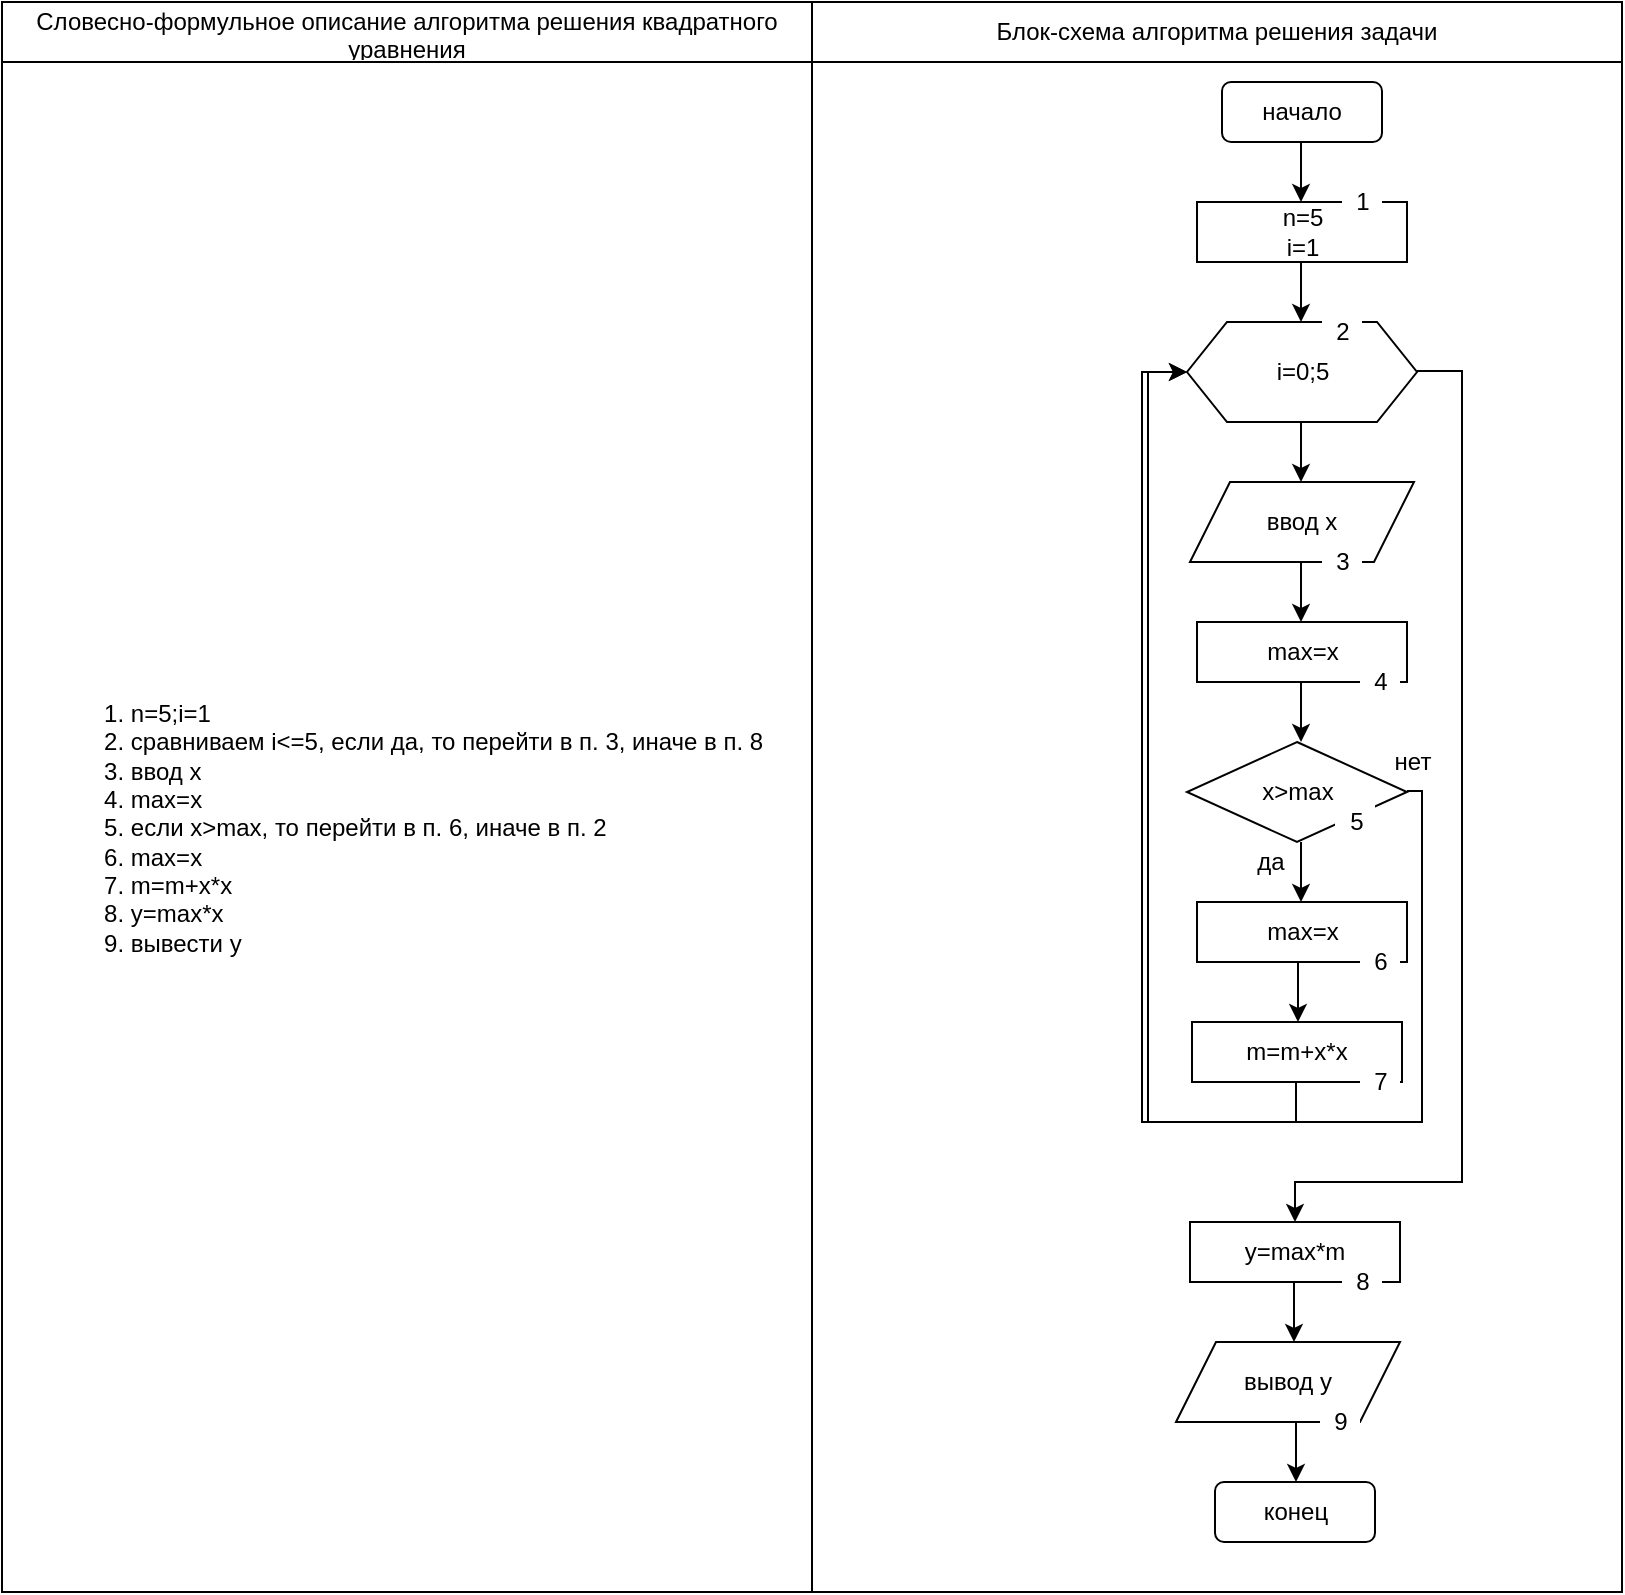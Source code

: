 <mxfile version="15.3.5" type="device"><diagram id="QPSsavX9qEOsHV9Cd8UZ" name="Page-1"><mxGraphModel dx="1038" dy="1733" grid="1" gridSize="10" guides="1" tooltips="1" connect="1" arrows="1" fold="1" page="1" pageScale="1" pageWidth="827" pageHeight="1169" math="0" shadow="0"><root><mxCell id="0"/><mxCell id="1" parent="0"/><mxCell id="k1AY31anXCtaBvjsUIOr-40" value="" style="shape=table;startSize=0;container=1;collapsible=0;childLayout=tableLayout;hachureGap=4;pointerEvents=0;" vertex="1" parent="1"><mxGeometry x="10" y="-1160" width="810" height="795" as="geometry"/></mxCell><mxCell id="k1AY31anXCtaBvjsUIOr-41" value="" style="shape=partialRectangle;collapsible=0;dropTarget=0;pointerEvents=0;fillColor=none;top=0;left=0;bottom=0;right=0;points=[[0,0.5],[1,0.5]];portConstraint=eastwest;hachureGap=4;" vertex="1" parent="k1AY31anXCtaBvjsUIOr-40"><mxGeometry width="810" height="30" as="geometry"/></mxCell><mxCell id="k1AY31anXCtaBvjsUIOr-42" value="Словесно-формульное описание алгоритма решения квадратного уравнения" style="shape=partialRectangle;html=1;whiteSpace=wrap;connectable=0;overflow=hidden;fillColor=none;top=0;left=0;bottom=0;right=0;pointerEvents=1;hachureGap=4;" vertex="1" parent="k1AY31anXCtaBvjsUIOr-41"><mxGeometry width="405" height="30" as="geometry"><mxRectangle width="405" height="30" as="alternateBounds"/></mxGeometry></mxCell><mxCell id="k1AY31anXCtaBvjsUIOr-43" value="Блок-схема алгоритма решения задачи" style="shape=partialRectangle;html=1;whiteSpace=wrap;connectable=0;overflow=hidden;fillColor=none;top=0;left=0;bottom=0;right=0;pointerEvents=1;hachureGap=4;" vertex="1" parent="k1AY31anXCtaBvjsUIOr-41"><mxGeometry x="405" width="405" height="30" as="geometry"><mxRectangle width="405" height="30" as="alternateBounds"/></mxGeometry></mxCell><mxCell id="k1AY31anXCtaBvjsUIOr-44" value="" style="shape=partialRectangle;collapsible=0;dropTarget=0;pointerEvents=0;fillColor=none;top=0;left=0;bottom=0;right=0;points=[[0,0.5],[1,0.5]];portConstraint=eastwest;hachureGap=4;" vertex="1" parent="k1AY31anXCtaBvjsUIOr-40"><mxGeometry y="30" width="810" height="765" as="geometry"/></mxCell><mxCell id="k1AY31anXCtaBvjsUIOr-45" value="&lt;div align=&quot;left&quot;&gt;&lt;ol&gt;&lt;li&gt;n=5;i=1&lt;/li&gt;&lt;li&gt;сравниваем i&amp;lt;=5, если да, то перейти в п. 3, иначе в п. 8&lt;/li&gt;&lt;li&gt;ввод x&lt;/li&gt;&lt;li&gt;max=x&lt;/li&gt;&lt;li&gt;если x&amp;gt;max, то перейти в п. 6, иначе в п. 2&lt;/li&gt;&lt;li&gt;max=x&lt;/li&gt;&lt;li&gt;m=m+x*x&lt;/li&gt;&lt;li&gt;y=max*x&lt;/li&gt;&lt;li&gt;вывести y&lt;br&gt;&lt;/li&gt;&lt;/ol&gt;&lt;/div&gt;" style="shape=partialRectangle;html=1;whiteSpace=wrap;connectable=0;overflow=hidden;fillColor=none;top=0;left=0;bottom=0;right=0;pointerEvents=1;hachureGap=4;" vertex="1" parent="k1AY31anXCtaBvjsUIOr-44"><mxGeometry width="405" height="765" as="geometry"><mxRectangle width="405" height="765" as="alternateBounds"/></mxGeometry></mxCell><mxCell id="k1AY31anXCtaBvjsUIOr-46" value="" style="shape=partialRectangle;html=1;whiteSpace=wrap;connectable=0;overflow=hidden;fillColor=none;top=0;left=0;bottom=0;right=0;pointerEvents=1;hachureGap=4;" vertex="1" parent="k1AY31anXCtaBvjsUIOr-44"><mxGeometry x="405" width="405" height="765" as="geometry"><mxRectangle width="405" height="765" as="alternateBounds"/></mxGeometry></mxCell><mxCell id="k1AY31anXCtaBvjsUIOr-1" value="начало" style="rounded=1;whiteSpace=wrap;html=1;" vertex="1" parent="1"><mxGeometry x="620" y="-1120" width="80" height="30" as="geometry"/></mxCell><mxCell id="k1AY31anXCtaBvjsUIOr-2" style="edgeStyle=orthogonalEdgeStyle;rounded=0;orthogonalLoop=1;jettySize=auto;html=1;exitX=0.5;exitY=1;exitDx=0;exitDy=0;" edge="1" parent="1"><mxGeometry relative="1" as="geometry"><mxPoint x="659.5" y="-1060" as="targetPoint"/><mxPoint x="659.5" y="-1090" as="sourcePoint"/></mxGeometry></mxCell><mxCell id="k1AY31anXCtaBvjsUIOr-3" value="&lt;div&gt;n=5&lt;/div&gt;&lt;div&gt;i=1&lt;br&gt;&lt;/div&gt;" style="rounded=0;whiteSpace=wrap;html=1;" vertex="1" parent="1"><mxGeometry x="607.5" y="-1060" width="105" height="30" as="geometry"/></mxCell><mxCell id="k1AY31anXCtaBvjsUIOr-4" style="edgeStyle=orthogonalEdgeStyle;rounded=0;orthogonalLoop=1;jettySize=auto;html=1;exitX=0.5;exitY=1;exitDx=0;exitDy=0;" edge="1" parent="1"><mxGeometry relative="1" as="geometry"><mxPoint x="659.5" y="-1000" as="targetPoint"/><mxPoint x="659.5" y="-1030" as="sourcePoint"/></mxGeometry></mxCell><mxCell id="k1AY31anXCtaBvjsUIOr-5" value="i=0;5" style="shape=hexagon;perimeter=hexagonPerimeter2;whiteSpace=wrap;html=1;fixedSize=1;" vertex="1" parent="1"><mxGeometry x="602.5" y="-1000" width="115" height="50" as="geometry"/></mxCell><mxCell id="k1AY31anXCtaBvjsUIOr-6" style="edgeStyle=orthogonalEdgeStyle;rounded=0;orthogonalLoop=1;jettySize=auto;html=1;exitX=0.5;exitY=1;exitDx=0;exitDy=0;" edge="1" parent="1"><mxGeometry relative="1" as="geometry"><mxPoint x="659.5" y="-920" as="targetPoint"/><mxPoint x="659.5" y="-950" as="sourcePoint"/></mxGeometry></mxCell><mxCell id="k1AY31anXCtaBvjsUIOr-7" style="edgeStyle=orthogonalEdgeStyle;rounded=0;orthogonalLoop=1;jettySize=auto;html=1;exitX=0.5;exitY=1;exitDx=0;exitDy=0;" edge="1" parent="1"><mxGeometry relative="1" as="geometry"><mxPoint x="659.5" y="-850" as="targetPoint"/><mxPoint x="659.5" y="-880" as="sourcePoint"/></mxGeometry></mxCell><mxCell id="k1AY31anXCtaBvjsUIOr-8" style="edgeStyle=orthogonalEdgeStyle;rounded=0;orthogonalLoop=1;jettySize=auto;html=1;exitX=0.5;exitY=1;exitDx=0;exitDy=0;entryX=0;entryY=0.5;entryDx=0;entryDy=0;" edge="1" parent="1" target="k1AY31anXCtaBvjsUIOr-5"><mxGeometry relative="1" as="geometry"><mxPoint x="740" y="-765" as="targetPoint"/><mxPoint x="712.5" y="-765.5" as="sourcePoint"/><Array as="points"><mxPoint x="720" y="-765"/><mxPoint x="720" y="-600"/><mxPoint x="580" y="-600"/><mxPoint x="580" y="-975"/></Array></mxGeometry></mxCell><mxCell id="k1AY31anXCtaBvjsUIOr-9" value="ввод x" style="shape=parallelogram;perimeter=parallelogramPerimeter;whiteSpace=wrap;html=1;fixedSize=1;" vertex="1" parent="1"><mxGeometry x="604" y="-920" width="112" height="40" as="geometry"/></mxCell><mxCell id="k1AY31anXCtaBvjsUIOr-10" style="edgeStyle=orthogonalEdgeStyle;rounded=0;orthogonalLoop=1;jettySize=auto;html=1;exitX=0.5;exitY=1;exitDx=0;exitDy=0;entryX=0;entryY=0.5;entryDx=0;entryDy=0;" edge="1" parent="1" target="k1AY31anXCtaBvjsUIOr-5"><mxGeometry relative="1" as="geometry"><mxPoint x="657" y="-590" as="targetPoint"/><mxPoint x="657" y="-620" as="sourcePoint"/><Array as="points"><mxPoint x="657" y="-600"/><mxPoint x="583" y="-600"/><mxPoint x="583" y="-975"/></Array></mxGeometry></mxCell><mxCell id="k1AY31anXCtaBvjsUIOr-11" style="edgeStyle=orthogonalEdgeStyle;rounded=0;orthogonalLoop=1;jettySize=auto;html=1;exitX=0.5;exitY=1;exitDx=0;exitDy=0;" edge="1" parent="1"><mxGeometry relative="1" as="geometry"><mxPoint x="658" y="-650" as="targetPoint"/><mxPoint x="658" y="-680" as="sourcePoint"/></mxGeometry></mxCell><mxCell id="k1AY31anXCtaBvjsUIOr-12" style="edgeStyle=orthogonalEdgeStyle;rounded=0;orthogonalLoop=1;jettySize=auto;html=1;exitX=0.5;exitY=1;exitDx=0;exitDy=0;" edge="1" parent="1"><mxGeometry relative="1" as="geometry"><mxPoint x="659.5" y="-710" as="targetPoint"/><mxPoint x="659.5" y="-740" as="sourcePoint"/></mxGeometry></mxCell><mxCell id="k1AY31anXCtaBvjsUIOr-13" style="edgeStyle=orthogonalEdgeStyle;rounded=0;orthogonalLoop=1;jettySize=auto;html=1;exitX=0.5;exitY=1;exitDx=0;exitDy=0;" edge="1" parent="1"><mxGeometry relative="1" as="geometry"><mxPoint x="659.5" y="-790" as="targetPoint"/><mxPoint x="659.5" y="-820" as="sourcePoint"/></mxGeometry></mxCell><mxCell id="k1AY31anXCtaBvjsUIOr-14" value="max=x" style="rounded=0;whiteSpace=wrap;html=1;" vertex="1" parent="1"><mxGeometry x="607.5" y="-850" width="105" height="30" as="geometry"/></mxCell><mxCell id="k1AY31anXCtaBvjsUIOr-15" value="x&amp;gt;max" style="rhombus;whiteSpace=wrap;html=1;hachureGap=4;pointerEvents=0;" vertex="1" parent="1"><mxGeometry x="602.5" y="-790" width="110" height="50" as="geometry"/></mxCell><mxCell id="k1AY31anXCtaBvjsUIOr-19" value="да" style="text;html=1;align=center;verticalAlign=middle;resizable=0;points=[];autosize=1;strokeColor=none;fillColor=none;" vertex="1" parent="1"><mxGeometry x="629" y="-740" width="30" height="20" as="geometry"/></mxCell><mxCell id="k1AY31anXCtaBvjsUIOr-20" value="нет" style="text;html=1;align=center;verticalAlign=middle;resizable=0;points=[];autosize=1;strokeColor=none;fillColor=none;" vertex="1" parent="1"><mxGeometry x="700" y="-790" width="30" height="20" as="geometry"/></mxCell><mxCell id="k1AY31anXCtaBvjsUIOr-21" value="max=x" style="rounded=0;whiteSpace=wrap;html=1;" vertex="1" parent="1"><mxGeometry x="607.5" y="-710" width="105" height="30" as="geometry"/></mxCell><mxCell id="k1AY31anXCtaBvjsUIOr-22" style="edgeStyle=orthogonalEdgeStyle;rounded=0;orthogonalLoop=1;jettySize=auto;html=1;exitX=0.5;exitY=1;exitDx=0;exitDy=0;entryX=0.5;entryY=0;entryDx=0;entryDy=0;" edge="1" parent="1" target="k1AY31anXCtaBvjsUIOr-28"><mxGeometry relative="1" as="geometry"><mxPoint x="760" y="-975.5" as="targetPoint"/><mxPoint x="717.5" y="-975.5" as="sourcePoint"/><Array as="points"><mxPoint x="740" y="-975"/><mxPoint x="740" y="-570"/><mxPoint x="657" y="-570"/></Array></mxGeometry></mxCell><mxCell id="k1AY31anXCtaBvjsUIOr-23" style="edgeStyle=orthogonalEdgeStyle;rounded=0;orthogonalLoop=1;jettySize=auto;html=1;exitX=0.5;exitY=1;exitDx=0;exitDy=0;" edge="1" parent="1"><mxGeometry relative="1" as="geometry"><mxPoint x="656" y="-490" as="targetPoint"/><mxPoint x="656" y="-520" as="sourcePoint"/></mxGeometry></mxCell><mxCell id="k1AY31anXCtaBvjsUIOr-24" style="edgeStyle=orthogonalEdgeStyle;rounded=0;orthogonalLoop=1;jettySize=auto;html=1;exitX=0.5;exitY=1;exitDx=0;exitDy=0;" edge="1" parent="1"><mxGeometry relative="1" as="geometry"><mxPoint x="657" y="-420" as="targetPoint"/><mxPoint x="657" y="-450" as="sourcePoint"/></mxGeometry></mxCell><mxCell id="k1AY31anXCtaBvjsUIOr-26" value="m=m+x*x" style="rounded=0;whiteSpace=wrap;html=1;" vertex="1" parent="1"><mxGeometry x="605" y="-650" width="105" height="30" as="geometry"/></mxCell><mxCell id="k1AY31anXCtaBvjsUIOr-28" value="y=max*m" style="rounded=0;whiteSpace=wrap;html=1;" vertex="1" parent="1"><mxGeometry x="604" y="-550" width="105" height="30" as="geometry"/></mxCell><mxCell id="k1AY31anXCtaBvjsUIOr-29" value="вывод y" style="shape=parallelogram;perimeter=parallelogramPerimeter;whiteSpace=wrap;html=1;fixedSize=1;" vertex="1" parent="1"><mxGeometry x="597" y="-490" width="112" height="40" as="geometry"/></mxCell><mxCell id="k1AY31anXCtaBvjsUIOr-30" value="конец" style="rounded=1;whiteSpace=wrap;html=1;" vertex="1" parent="1"><mxGeometry x="616.5" y="-420" width="80" height="30" as="geometry"/></mxCell><mxCell id="k1AY31anXCtaBvjsUIOr-31" value="6" style="text;html=1;align=center;verticalAlign=middle;resizable=0;points=[];autosize=1;strokeColor=none;fillColor=#FFFFFF;" vertex="1" parent="1"><mxGeometry x="689" y="-690" width="20" height="20" as="geometry"/></mxCell><mxCell id="k1AY31anXCtaBvjsUIOr-32" value="5" style="text;html=1;align=center;verticalAlign=middle;resizable=0;points=[];autosize=1;strokeColor=none;fillColor=#FFFFFF;" vertex="1" parent="1"><mxGeometry x="676.5" y="-760" width="20" height="20" as="geometry"/></mxCell><mxCell id="k1AY31anXCtaBvjsUIOr-33" value="4" style="text;html=1;align=center;verticalAlign=middle;resizable=0;points=[];autosize=1;strokeColor=none;fillColor=#FFFFFF;" vertex="1" parent="1"><mxGeometry x="689" y="-830" width="20" height="20" as="geometry"/></mxCell><mxCell id="k1AY31anXCtaBvjsUIOr-34" value="3" style="text;html=1;align=center;verticalAlign=middle;resizable=0;points=[];autosize=1;strokeColor=none;fillColor=#FFFFFF;" vertex="1" parent="1"><mxGeometry x="670" y="-890" width="20" height="20" as="geometry"/></mxCell><mxCell id="k1AY31anXCtaBvjsUIOr-35" value="2" style="text;html=1;align=center;verticalAlign=middle;resizable=0;points=[];autosize=1;strokeColor=none;fillColor=#FFFFFF;" vertex="1" parent="1"><mxGeometry x="670" y="-1005" width="20" height="20" as="geometry"/></mxCell><mxCell id="k1AY31anXCtaBvjsUIOr-36" value="1" style="text;html=1;align=center;verticalAlign=middle;resizable=0;points=[];autosize=1;strokeColor=none;fillColor=#FFFFFF;" vertex="1" parent="1"><mxGeometry x="680" y="-1070" width="20" height="20" as="geometry"/></mxCell><mxCell id="k1AY31anXCtaBvjsUIOr-37" value="7" style="text;html=1;align=center;verticalAlign=middle;resizable=0;points=[];autosize=1;strokeColor=none;fillColor=#FFFFFF;" vertex="1" parent="1"><mxGeometry x="689" y="-630" width="20" height="20" as="geometry"/></mxCell><mxCell id="k1AY31anXCtaBvjsUIOr-38" value="8" style="text;html=1;align=center;verticalAlign=middle;resizable=0;points=[];autosize=1;strokeColor=none;fillColor=#FFFFFF;" vertex="1" parent="1"><mxGeometry x="680" y="-530" width="20" height="20" as="geometry"/></mxCell><mxCell id="k1AY31anXCtaBvjsUIOr-39" value="9" style="text;html=1;align=center;verticalAlign=middle;resizable=0;points=[];autosize=1;strokeColor=none;fillColor=#FFFFFF;" vertex="1" parent="1"><mxGeometry x="669" y="-460" width="20" height="20" as="geometry"/></mxCell></root></mxGraphModel></diagram></mxfile>